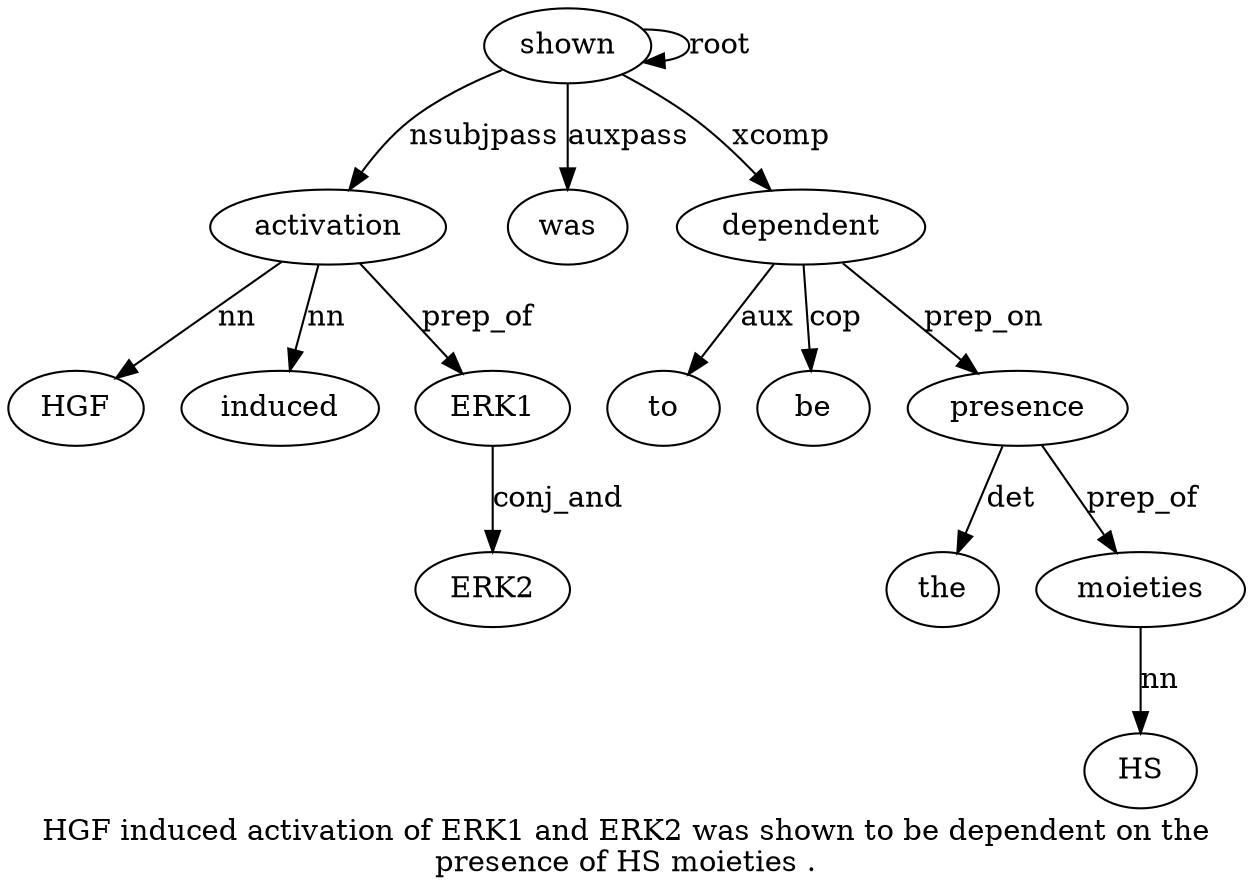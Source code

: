 digraph "HGF induced activation of ERK1 and ERK2 was shown to be dependent on the presence of HS moieties ." {
label="HGF induced activation of ERK1 and ERK2 was shown to be dependent on the
presence of HS moieties .";
activation3 [style=filled, fillcolor=white, label=activation];
HGF1 [style=filled, fillcolor=white, label=HGF];
activation3 -> HGF1  [label=nn];
induced2 [style=filled, fillcolor=white, label=induced];
activation3 -> induced2  [label=nn];
shown9 [style=filled, fillcolor=white, label=shown];
shown9 -> activation3  [label=nsubjpass];
ERK15 [style=filled, fillcolor=white, label=ERK1];
activation3 -> ERK15  [label=prep_of];
ERK27 [style=filled, fillcolor=white, label=ERK2];
ERK15 -> ERK27  [label=conj_and];
was8 [style=filled, fillcolor=white, label=was];
shown9 -> was8  [label=auxpass];
shown9 -> shown9  [label=root];
dependent12 [style=filled, fillcolor=white, label=dependent];
to10 [style=filled, fillcolor=white, label=to];
dependent12 -> to10  [label=aux];
be11 [style=filled, fillcolor=white, label=be];
dependent12 -> be11  [label=cop];
shown9 -> dependent12  [label=xcomp];
presence15 [style=filled, fillcolor=white, label=presence];
the14 [style=filled, fillcolor=white, label=the];
presence15 -> the14  [label=det];
dependent12 -> presence15  [label=prep_on];
moieties18 [style=filled, fillcolor=white, label=moieties];
HS17 [style=filled, fillcolor=white, label=HS];
moieties18 -> HS17  [label=nn];
presence15 -> moieties18  [label=prep_of];
}
